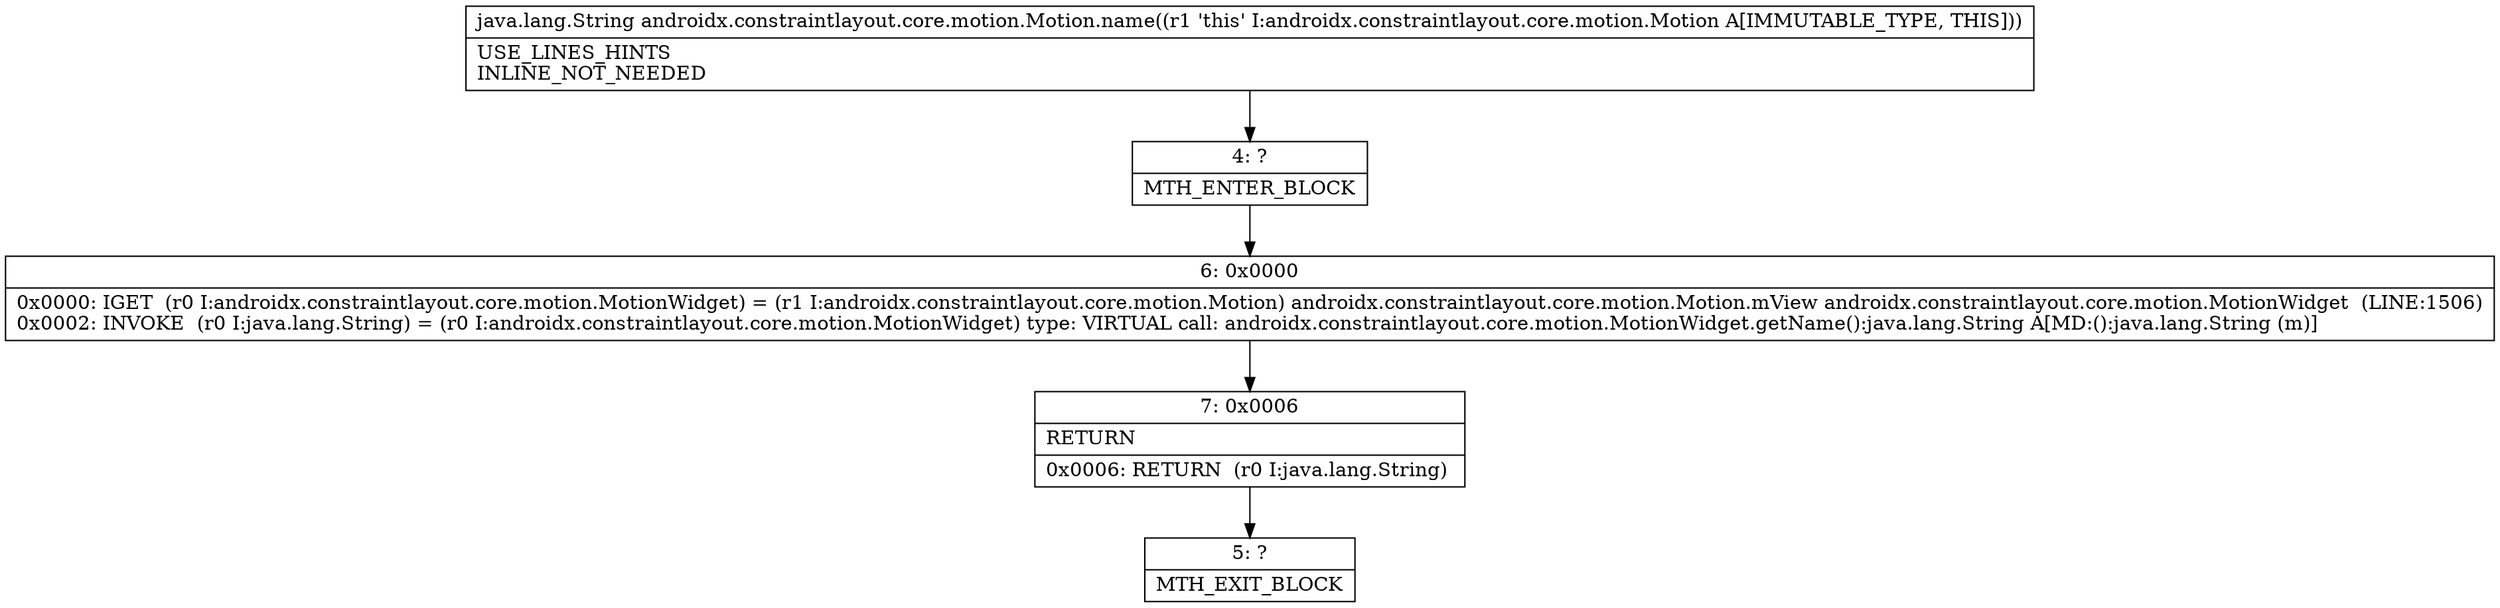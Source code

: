 digraph "CFG forandroidx.constraintlayout.core.motion.Motion.name()Ljava\/lang\/String;" {
Node_4 [shape=record,label="{4\:\ ?|MTH_ENTER_BLOCK\l}"];
Node_6 [shape=record,label="{6\:\ 0x0000|0x0000: IGET  (r0 I:androidx.constraintlayout.core.motion.MotionWidget) = (r1 I:androidx.constraintlayout.core.motion.Motion) androidx.constraintlayout.core.motion.Motion.mView androidx.constraintlayout.core.motion.MotionWidget  (LINE:1506)\l0x0002: INVOKE  (r0 I:java.lang.String) = (r0 I:androidx.constraintlayout.core.motion.MotionWidget) type: VIRTUAL call: androidx.constraintlayout.core.motion.MotionWidget.getName():java.lang.String A[MD:():java.lang.String (m)]\l}"];
Node_7 [shape=record,label="{7\:\ 0x0006|RETURN\l|0x0006: RETURN  (r0 I:java.lang.String) \l}"];
Node_5 [shape=record,label="{5\:\ ?|MTH_EXIT_BLOCK\l}"];
MethodNode[shape=record,label="{java.lang.String androidx.constraintlayout.core.motion.Motion.name((r1 'this' I:androidx.constraintlayout.core.motion.Motion A[IMMUTABLE_TYPE, THIS]))  | USE_LINES_HINTS\lINLINE_NOT_NEEDED\l}"];
MethodNode -> Node_4;Node_4 -> Node_6;
Node_6 -> Node_7;
Node_7 -> Node_5;
}

